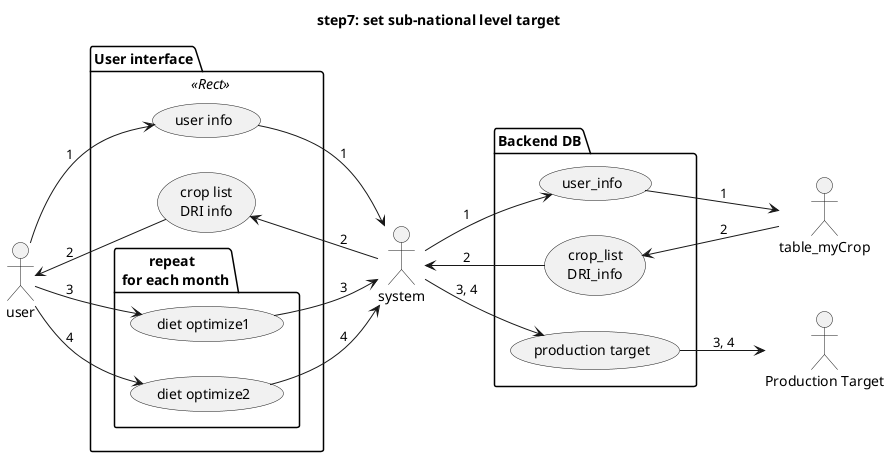 @startuml
left to right direction

title step7: set sub-national level target

actor :user: as user
actor :system: as admin
actor :table_myCrop: as table1
actor :Production Target: as table3

  package "User interface" <<Rect>> {
      user --> (user info):"1"
      (user info) --> admin:"1"
      user <-- (crop list\nDRI info):"2"
      (crop list\nDRI info) <-- admin:"2"
      package "repeat \n for each month"{
      user --> (diet optimize1):"3"
      (diet optimize1) --> admin:"3"
      user --> (diet optimize2):"4"
      (diet optimize2) --> admin:"4"
    }
  }

  package "Backend DB" {
    admin --> (user_info):"1"
    (user_info) --> table1:"1"
    (crop_list\nDRI_info) <-- table1:"2"
    admin <-- (crop_list\nDRI_info):"2"
    admin --> (production target):"3, 4"
    (production target) --> table3:"3, 4"
  }


@enduml
